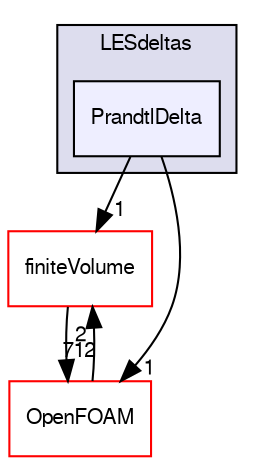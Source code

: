 digraph "src/turbulenceModels/LES/LESdeltas/PrandtlDelta" {
  bgcolor=transparent;
  compound=true
  node [ fontsize="10", fontname="FreeSans"];
  edge [ labelfontsize="10", labelfontname="FreeSans"];
  subgraph clusterdir_22bb9caa1867e8b8c43891e0cfbff36a {
    graph [ bgcolor="#ddddee", pencolor="black", label="LESdeltas" fontname="FreeSans", fontsize="10", URL="dir_22bb9caa1867e8b8c43891e0cfbff36a.html"]
  dir_271db83cd62968e6429b3bf6f397a4a6 [shape=box, label="PrandtlDelta", style="filled", fillcolor="#eeeeff", pencolor="black", URL="dir_271db83cd62968e6429b3bf6f397a4a6.html"];
  }
  dir_9bd15774b555cf7259a6fa18f99fe99b [shape=box label="finiteVolume" color="red" URL="dir_9bd15774b555cf7259a6fa18f99fe99b.html"];
  dir_c5473ff19b20e6ec4dfe5c310b3778a8 [shape=box label="OpenFOAM" color="red" URL="dir_c5473ff19b20e6ec4dfe5c310b3778a8.html"];
  dir_9bd15774b555cf7259a6fa18f99fe99b->dir_c5473ff19b20e6ec4dfe5c310b3778a8 [headlabel="712", labeldistance=1.5 headhref="dir_000749_001732.html"];
  dir_c5473ff19b20e6ec4dfe5c310b3778a8->dir_9bd15774b555cf7259a6fa18f99fe99b [headlabel="2", labeldistance=1.5 headhref="dir_001732_000749.html"];
  dir_271db83cd62968e6429b3bf6f397a4a6->dir_9bd15774b555cf7259a6fa18f99fe99b [headlabel="1", labeldistance=1.5 headhref="dir_003025_000749.html"];
  dir_271db83cd62968e6429b3bf6f397a4a6->dir_c5473ff19b20e6ec4dfe5c310b3778a8 [headlabel="1", labeldistance=1.5 headhref="dir_003025_001732.html"];
}
